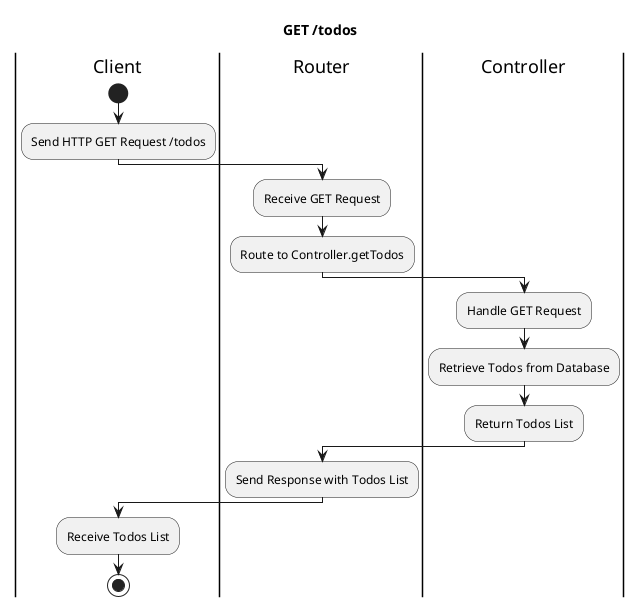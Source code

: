 @startuml
title GET /todos

|Client|
start
:Send HTTP GET Request /todos;

|Router|
:Receive GET Request;
:Route to Controller.getTodos;

|Controller|
:Handle GET Request;
:Retrieve Todos from Database;
:Return Todos List;

|Router|
:Send Response with Todos List;

|Client|
:Receive Todos List;
stop
@enduml